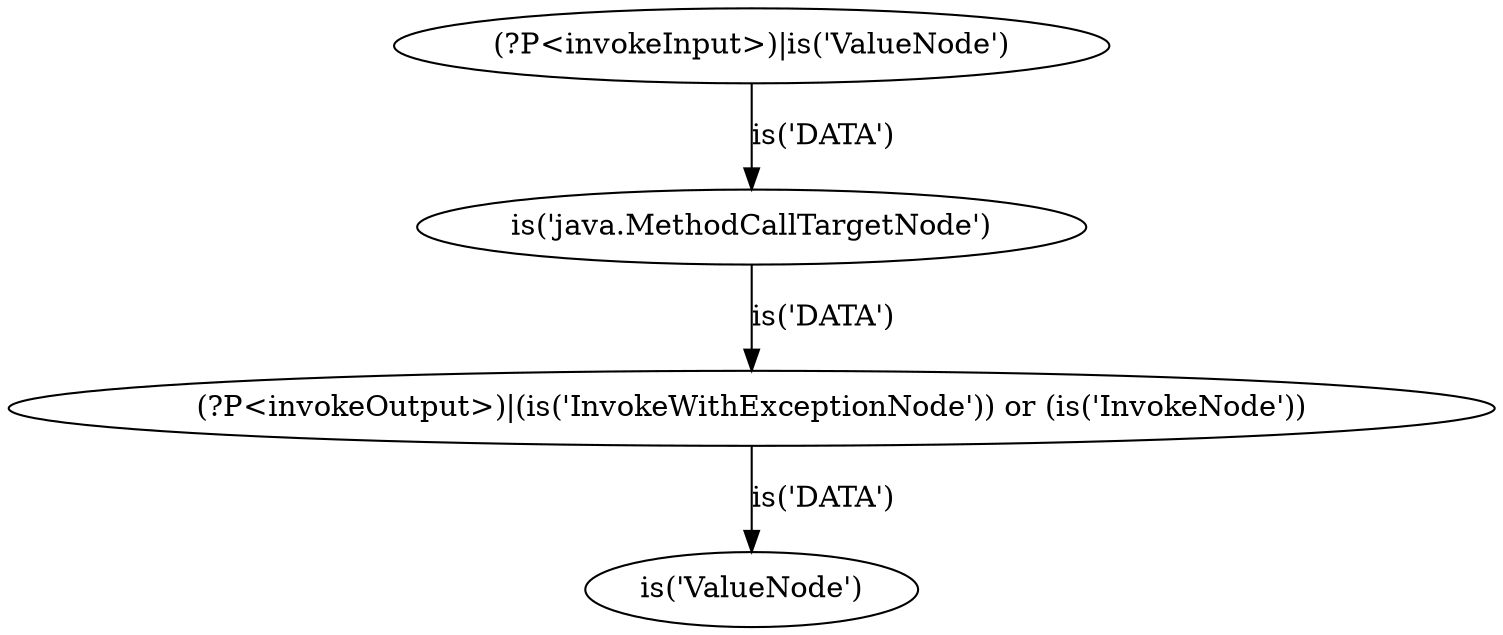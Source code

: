 digraph invokeOneParam1 {
  n1220858599 [ label="(?P<invokeOutput>)|(is('InvokeWithExceptionNode')) or (is('InvokeNode'))" ];
  n1089592626 [ label="is('java.MethodCallTargetNode')" ];
  n612513502 [ label="(?P<invokeInput>)|is('ValueNode')" ];
  n754261991 [ label="is('ValueNode')" ];
  n1089592626 -> n1220858599 [ label="is('DATA')" ];
  n612513502 -> n1089592626 [ label="is('DATA')" ];
  n1220858599 -> n754261991 [ label="is('DATA')" ];
}
